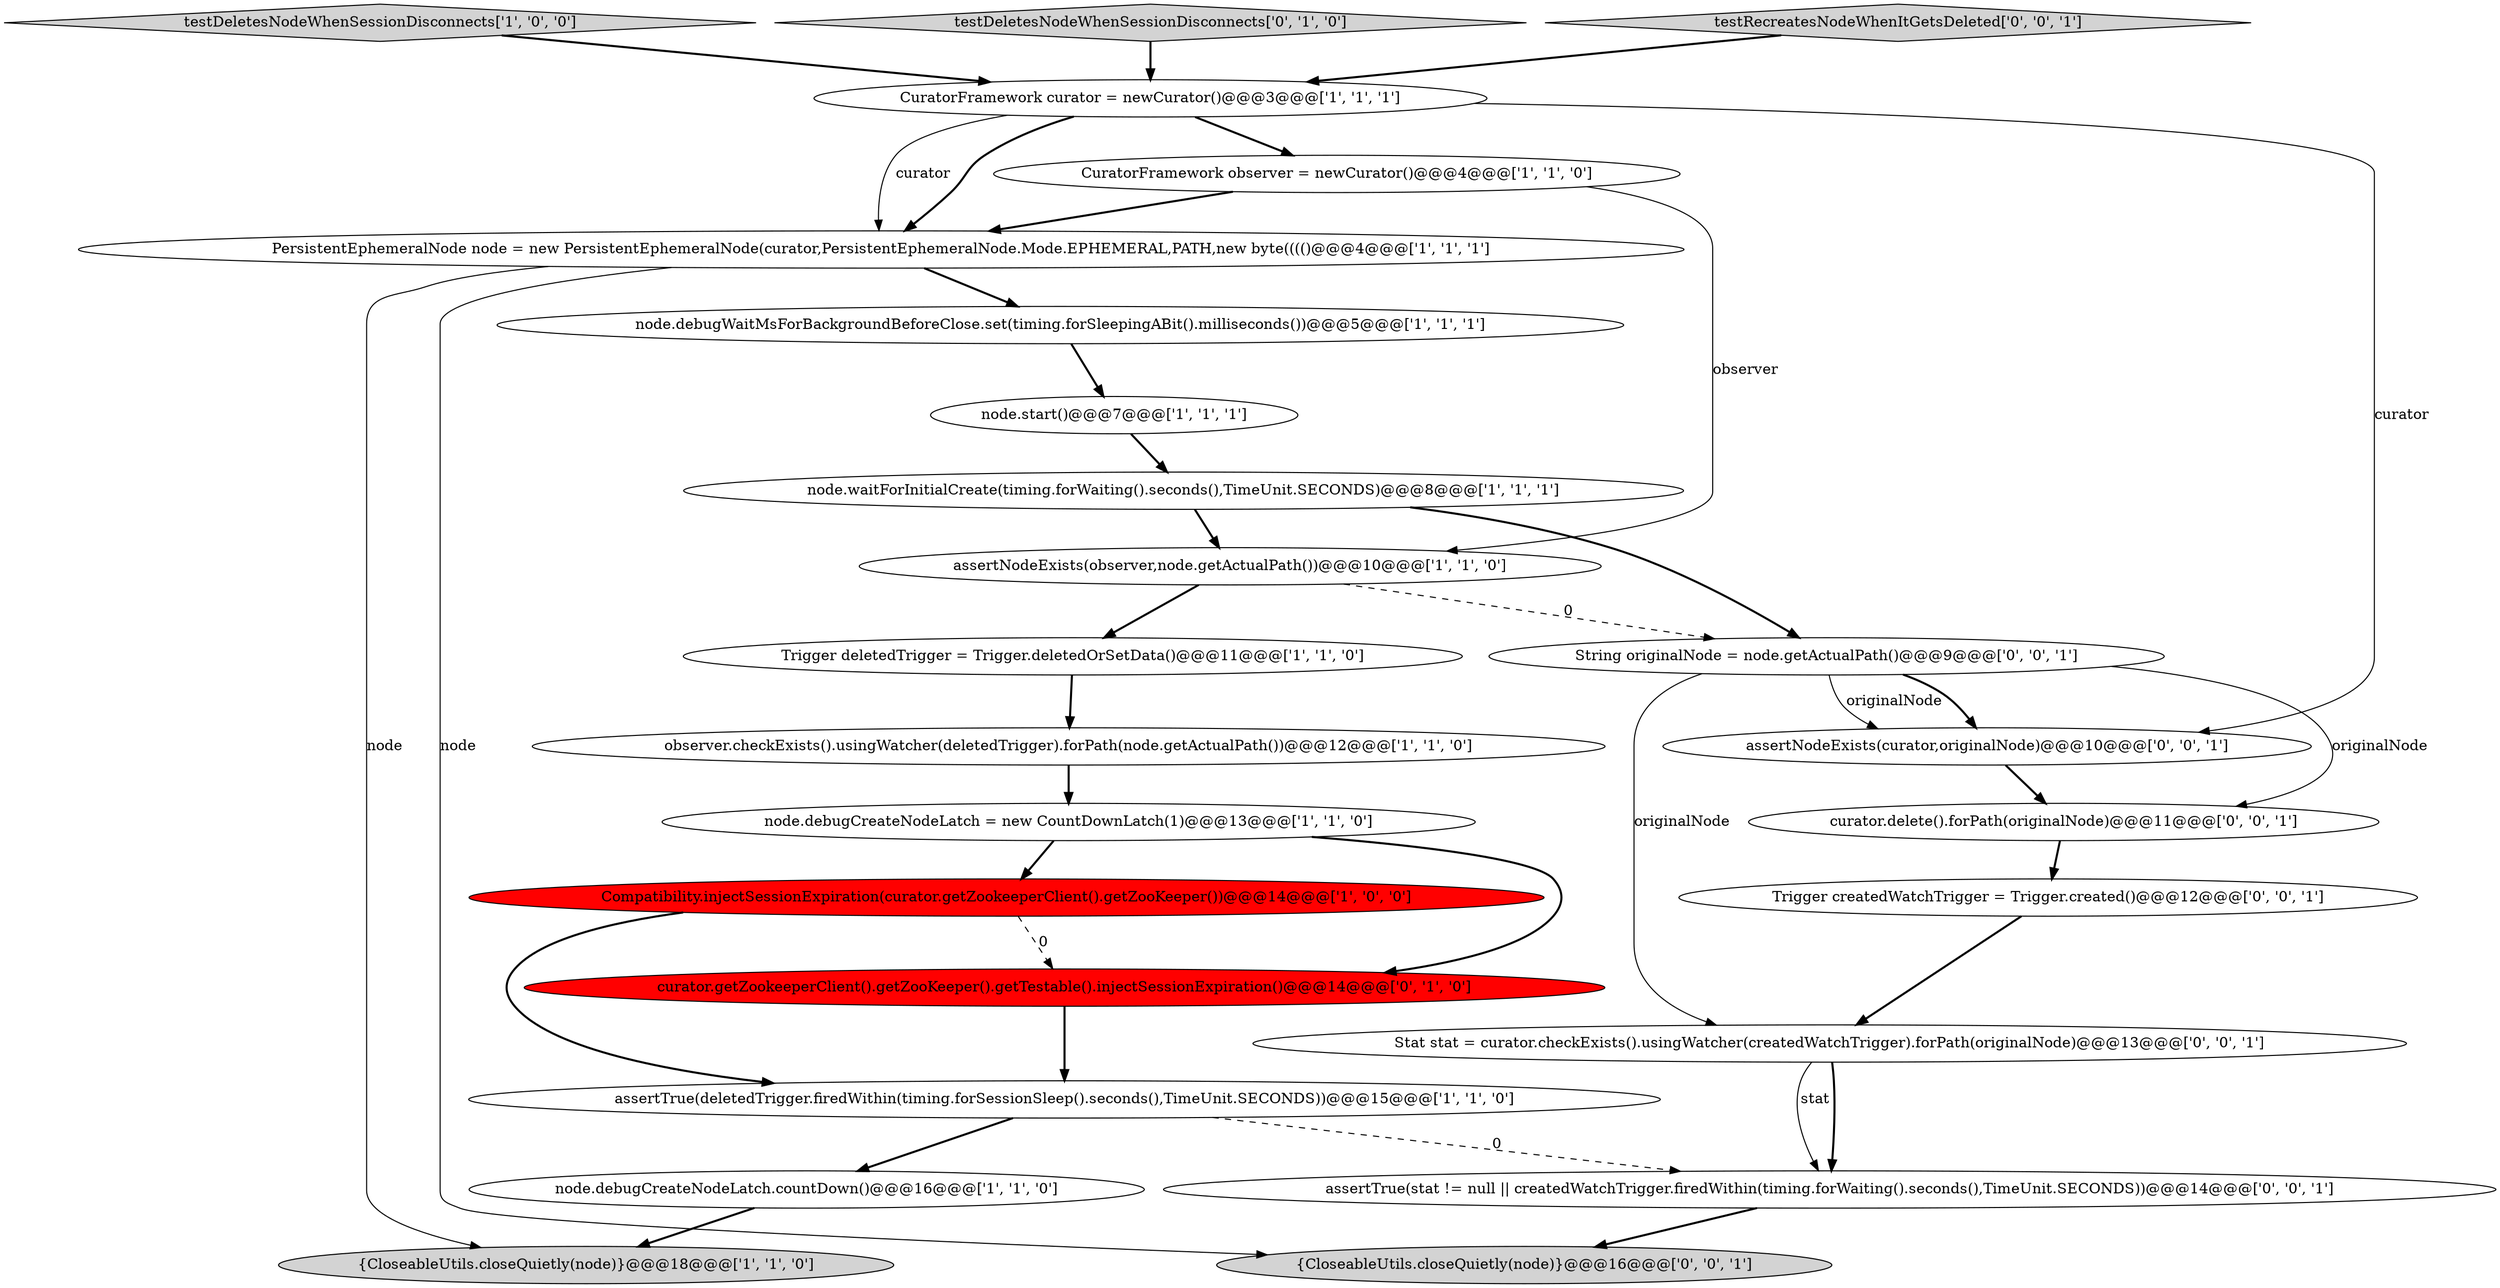 digraph {
11 [style = filled, label = "CuratorFramework observer = newCurator()@@@4@@@['1', '1', '0']", fillcolor = white, shape = ellipse image = "AAA0AAABBB1BBB"];
14 [style = filled, label = "node.debugCreateNodeLatch = new CountDownLatch(1)@@@13@@@['1', '1', '0']", fillcolor = white, shape = ellipse image = "AAA0AAABBB1BBB"];
15 [style = filled, label = "curator.getZookeeperClient().getZooKeeper().getTestable().injectSessionExpiration()@@@14@@@['0', '1', '0']", fillcolor = red, shape = ellipse image = "AAA1AAABBB2BBB"];
13 [style = filled, label = "PersistentEphemeralNode node = new PersistentEphemeralNode(curator,PersistentEphemeralNode.Mode.EPHEMERAL,PATH,new byte(((()@@@4@@@['1', '1', '1']", fillcolor = white, shape = ellipse image = "AAA0AAABBB1BBB"];
4 [style = filled, label = "testDeletesNodeWhenSessionDisconnects['1', '0', '0']", fillcolor = lightgray, shape = diamond image = "AAA0AAABBB1BBB"];
22 [style = filled, label = "{CloseableUtils.closeQuietly(node)}@@@16@@@['0', '0', '1']", fillcolor = lightgray, shape = ellipse image = "AAA0AAABBB3BBB"];
3 [style = filled, label = "{CloseableUtils.closeQuietly(node)}@@@18@@@['1', '1', '0']", fillcolor = lightgray, shape = ellipse image = "AAA0AAABBB1BBB"];
17 [style = filled, label = "assertNodeExists(curator,originalNode)@@@10@@@['0', '0', '1']", fillcolor = white, shape = ellipse image = "AAA0AAABBB3BBB"];
1 [style = filled, label = "Compatibility.injectSessionExpiration(curator.getZookeeperClient().getZooKeeper())@@@14@@@['1', '0', '0']", fillcolor = red, shape = ellipse image = "AAA1AAABBB1BBB"];
18 [style = filled, label = "curator.delete().forPath(originalNode)@@@11@@@['0', '0', '1']", fillcolor = white, shape = ellipse image = "AAA0AAABBB3BBB"];
23 [style = filled, label = "Trigger createdWatchTrigger = Trigger.created()@@@12@@@['0', '0', '1']", fillcolor = white, shape = ellipse image = "AAA0AAABBB3BBB"];
6 [style = filled, label = "assertNodeExists(observer,node.getActualPath())@@@10@@@['1', '1', '0']", fillcolor = white, shape = ellipse image = "AAA0AAABBB1BBB"];
16 [style = filled, label = "testDeletesNodeWhenSessionDisconnects['0', '1', '0']", fillcolor = lightgray, shape = diamond image = "AAA0AAABBB2BBB"];
0 [style = filled, label = "node.waitForInitialCreate(timing.forWaiting().seconds(),TimeUnit.SECONDS)@@@8@@@['1', '1', '1']", fillcolor = white, shape = ellipse image = "AAA0AAABBB1BBB"];
24 [style = filled, label = "Stat stat = curator.checkExists().usingWatcher(createdWatchTrigger).forPath(originalNode)@@@13@@@['0', '0', '1']", fillcolor = white, shape = ellipse image = "AAA0AAABBB3BBB"];
20 [style = filled, label = "testRecreatesNodeWhenItGetsDeleted['0', '0', '1']", fillcolor = lightgray, shape = diamond image = "AAA0AAABBB3BBB"];
12 [style = filled, label = "node.start()@@@7@@@['1', '1', '1']", fillcolor = white, shape = ellipse image = "AAA0AAABBB1BBB"];
2 [style = filled, label = "node.debugCreateNodeLatch.countDown()@@@16@@@['1', '1', '0']", fillcolor = white, shape = ellipse image = "AAA0AAABBB1BBB"];
5 [style = filled, label = "node.debugWaitMsForBackgroundBeforeClose.set(timing.forSleepingABit().milliseconds())@@@5@@@['1', '1', '1']", fillcolor = white, shape = ellipse image = "AAA0AAABBB1BBB"];
7 [style = filled, label = "Trigger deletedTrigger = Trigger.deletedOrSetData()@@@11@@@['1', '1', '0']", fillcolor = white, shape = ellipse image = "AAA0AAABBB1BBB"];
9 [style = filled, label = "CuratorFramework curator = newCurator()@@@3@@@['1', '1', '1']", fillcolor = white, shape = ellipse image = "AAA0AAABBB1BBB"];
10 [style = filled, label = "assertTrue(deletedTrigger.firedWithin(timing.forSessionSleep().seconds(),TimeUnit.SECONDS))@@@15@@@['1', '1', '0']", fillcolor = white, shape = ellipse image = "AAA0AAABBB1BBB"];
19 [style = filled, label = "String originalNode = node.getActualPath()@@@9@@@['0', '0', '1']", fillcolor = white, shape = ellipse image = "AAA0AAABBB3BBB"];
21 [style = filled, label = "assertTrue(stat != null || createdWatchTrigger.firedWithin(timing.forWaiting().seconds(),TimeUnit.SECONDS))@@@14@@@['0', '0', '1']", fillcolor = white, shape = ellipse image = "AAA0AAABBB3BBB"];
8 [style = filled, label = "observer.checkExists().usingWatcher(deletedTrigger).forPath(node.getActualPath())@@@12@@@['1', '1', '0']", fillcolor = white, shape = ellipse image = "AAA0AAABBB1BBB"];
4->9 [style = bold, label=""];
15->10 [style = bold, label=""];
10->21 [style = dashed, label="0"];
9->11 [style = bold, label=""];
18->23 [style = bold, label=""];
19->17 [style = solid, label="originalNode"];
20->9 [style = bold, label=""];
0->6 [style = bold, label=""];
0->19 [style = bold, label=""];
1->15 [style = dashed, label="0"];
2->3 [style = bold, label=""];
8->14 [style = bold, label=""];
19->17 [style = bold, label=""];
13->22 [style = solid, label="node"];
7->8 [style = bold, label=""];
12->0 [style = bold, label=""];
14->1 [style = bold, label=""];
23->24 [style = bold, label=""];
5->12 [style = bold, label=""];
24->21 [style = bold, label=""];
21->22 [style = bold, label=""];
9->17 [style = solid, label="curator"];
11->13 [style = bold, label=""];
11->6 [style = solid, label="observer"];
13->3 [style = solid, label="node"];
6->19 [style = dashed, label="0"];
13->5 [style = bold, label=""];
19->24 [style = solid, label="originalNode"];
24->21 [style = solid, label="stat"];
10->2 [style = bold, label=""];
14->15 [style = bold, label=""];
9->13 [style = solid, label="curator"];
6->7 [style = bold, label=""];
19->18 [style = solid, label="originalNode"];
1->10 [style = bold, label=""];
16->9 [style = bold, label=""];
17->18 [style = bold, label=""];
9->13 [style = bold, label=""];
}
